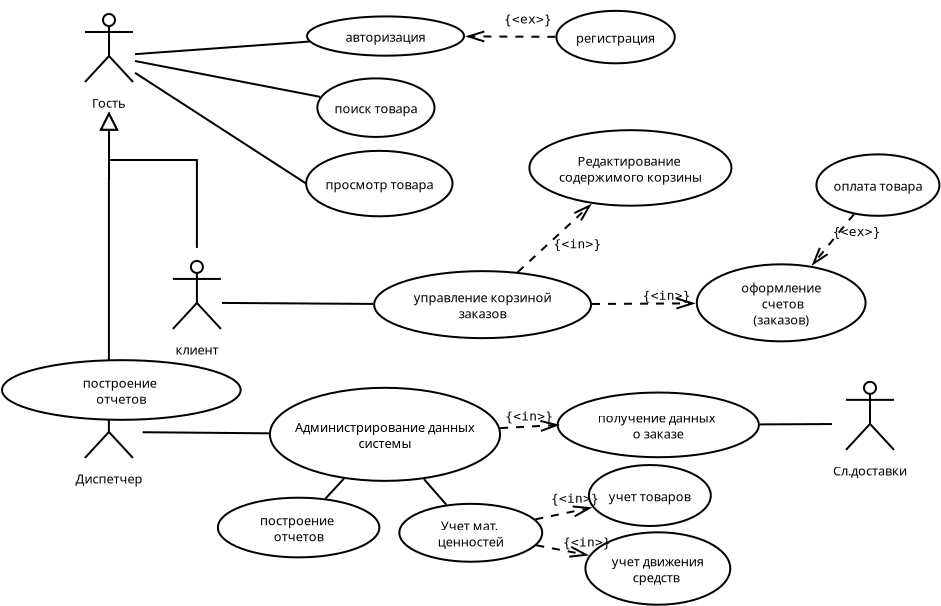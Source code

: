 <?xml version="1.0" encoding="UTF-8"?>
<dia:diagram xmlns:dia="http://www.lysator.liu.se/~alla/dia/">
  <dia:layer name="Тло" visible="true" active="true">
    <dia:object type="Flowchart - Ellipse" version="0" id="O0">
      <dia:attribute name="obj_pos">
        <dia:point val="15.208,15.549"/>
      </dia:attribute>
      <dia:attribute name="obj_bb">
        <dia:rectangle val="15.158,15.499;22.575,18.872"/>
      </dia:attribute>
      <dia:attribute name="elem_corner">
        <dia:point val="15.208,15.549"/>
      </dia:attribute>
      <dia:attribute name="elem_width">
        <dia:real val="7.317"/>
      </dia:attribute>
      <dia:attribute name="elem_height">
        <dia:real val="3.272"/>
      </dia:attribute>
      <dia:attribute name="show_background">
        <dia:boolean val="true"/>
      </dia:attribute>
      <dia:attribute name="padding">
        <dia:real val="0.354"/>
      </dia:attribute>
      <dia:attribute name="text">
        <dia:composite type="text">
          <dia:attribute name="string">
            <dia:string>#просмотр товара#</dia:string>
          </dia:attribute>
          <dia:attribute name="font">
            <dia:font family="sans" style="0" name="Helvetica"/>
          </dia:attribute>
          <dia:attribute name="height">
            <dia:real val="0.8"/>
          </dia:attribute>
          <dia:attribute name="pos">
            <dia:point val="18.867,17.425"/>
          </dia:attribute>
          <dia:attribute name="color">
            <dia:color val="#000000"/>
          </dia:attribute>
          <dia:attribute name="alignment">
            <dia:enum val="1"/>
          </dia:attribute>
        </dia:composite>
      </dia:attribute>
    </dia:object>
    <dia:object type="Flowchart - Ellipse" version="0" id="O1">
      <dia:attribute name="obj_pos">
        <dia:point val="40.84,15.784"/>
      </dia:attribute>
      <dia:attribute name="obj_bb">
        <dia:rectangle val="40.79,15.734;46.8,18.79"/>
      </dia:attribute>
      <dia:attribute name="elem_corner">
        <dia:point val="40.84,15.784"/>
      </dia:attribute>
      <dia:attribute name="elem_width">
        <dia:real val="5.911"/>
      </dia:attribute>
      <dia:attribute name="elem_height">
        <dia:real val="2.955"/>
      </dia:attribute>
      <dia:attribute name="show_background">
        <dia:boolean val="true"/>
      </dia:attribute>
      <dia:attribute name="padding">
        <dia:real val="0.354"/>
      </dia:attribute>
      <dia:attribute name="text">
        <dia:composite type="text">
          <dia:attribute name="string">
            <dia:string>#оплата товара#</dia:string>
          </dia:attribute>
          <dia:attribute name="font">
            <dia:font family="sans" style="0" name="Helvetica"/>
          </dia:attribute>
          <dia:attribute name="height">
            <dia:real val="0.8"/>
          </dia:attribute>
          <dia:attribute name="pos">
            <dia:point val="43.795,17.502"/>
          </dia:attribute>
          <dia:attribute name="color">
            <dia:color val="#000000"/>
          </dia:attribute>
          <dia:attribute name="alignment">
            <dia:enum val="1"/>
          </dia:attribute>
        </dia:composite>
      </dia:attribute>
    </dia:object>
    <dia:object type="UML - Actor" version="0" id="O2">
      <dia:attribute name="obj_pos">
        <dia:point val="9.745,23.153"/>
      </dia:attribute>
      <dia:attribute name="obj_bb">
        <dia:rectangle val="8.445,20.403;11.045,26.626"/>
      </dia:attribute>
      <dia:attribute name="meta">
        <dia:composite type="dict"/>
      </dia:attribute>
      <dia:attribute name="elem_corner">
        <dia:point val="8.495,20.453"/>
      </dia:attribute>
      <dia:attribute name="elem_width">
        <dia:real val="2.5"/>
      </dia:attribute>
      <dia:attribute name="elem_height">
        <dia:real val="5.4"/>
      </dia:attribute>
      <dia:attribute name="line_width">
        <dia:real val="0.1"/>
      </dia:attribute>
      <dia:attribute name="line_colour">
        <dia:color val="#000000"/>
      </dia:attribute>
      <dia:attribute name="fill_colour">
        <dia:color val="#ffffff"/>
      </dia:attribute>
      <dia:attribute name="text">
        <dia:composite type="text">
          <dia:attribute name="string">
            <dia:string>#клиент
#</dia:string>
          </dia:attribute>
          <dia:attribute name="font">
            <dia:font family="sans" style="0" name="Helvetica"/>
          </dia:attribute>
          <dia:attribute name="height">
            <dia:real val="0.8"/>
          </dia:attribute>
          <dia:attribute name="pos">
            <dia:point val="9.745,25.693"/>
          </dia:attribute>
          <dia:attribute name="color">
            <dia:color val="#000000"/>
          </dia:attribute>
          <dia:attribute name="alignment">
            <dia:enum val="1"/>
          </dia:attribute>
        </dia:composite>
      </dia:attribute>
    </dia:object>
    <dia:object type="UML - Actor" version="0" id="O3">
      <dia:attribute name="obj_pos">
        <dia:point val="5.345,29.603"/>
      </dia:attribute>
      <dia:attribute name="obj_bb">
        <dia:rectangle val="3.78,26.853;6.91,32.353"/>
      </dia:attribute>
      <dia:attribute name="meta">
        <dia:composite type="dict"/>
      </dia:attribute>
      <dia:attribute name="elem_corner">
        <dia:point val="4.095,26.903"/>
      </dia:attribute>
      <dia:attribute name="elem_width">
        <dia:real val="2.5"/>
      </dia:attribute>
      <dia:attribute name="elem_height">
        <dia:real val="5.4"/>
      </dia:attribute>
      <dia:attribute name="line_width">
        <dia:real val="0.1"/>
      </dia:attribute>
      <dia:attribute name="line_colour">
        <dia:color val="#000000"/>
      </dia:attribute>
      <dia:attribute name="fill_colour">
        <dia:color val="#ffffff"/>
      </dia:attribute>
      <dia:attribute name="text">
        <dia:composite type="text">
          <dia:attribute name="string">
            <dia:string>#Диспетчер#</dia:string>
          </dia:attribute>
          <dia:attribute name="font">
            <dia:font family="sans" style="0" name="Helvetica"/>
          </dia:attribute>
          <dia:attribute name="height">
            <dia:real val="0.8"/>
          </dia:attribute>
          <dia:attribute name="pos">
            <dia:point val="5.345,32.143"/>
          </dia:attribute>
          <dia:attribute name="color">
            <dia:color val="#000000"/>
          </dia:attribute>
          <dia:attribute name="alignment">
            <dia:enum val="1"/>
          </dia:attribute>
        </dia:composite>
      </dia:attribute>
    </dia:object>
    <dia:object type="Standard - Line" version="0" id="O4">
      <dia:attribute name="obj_pos">
        <dia:point val="10.995,23.153"/>
      </dia:attribute>
      <dia:attribute name="obj_bb">
        <dia:rectangle val="10.945,23.103;18.797,23.254"/>
      </dia:attribute>
      <dia:attribute name="conn_endpoints">
        <dia:point val="10.995,23.153"/>
        <dia:point val="18.747,23.204"/>
      </dia:attribute>
      <dia:attribute name="numcp">
        <dia:int val="1"/>
      </dia:attribute>
      <dia:connections>
        <dia:connection handle="0" to="O2" connection="4"/>
        <dia:connection handle="1" to="O24" connection="16"/>
      </dia:connections>
    </dia:object>
    <dia:object type="Flowchart - Ellipse" version="0" id="O5">
      <dia:attribute name="obj_pos">
        <dia:point val="15.887,11.986"/>
      </dia:attribute>
      <dia:attribute name="obj_bb">
        <dia:rectangle val="15.837,11.937;21.553,14.845"/>
      </dia:attribute>
      <dia:attribute name="elem_corner">
        <dia:point val="15.887,11.986"/>
      </dia:attribute>
      <dia:attribute name="elem_width">
        <dia:real val="5.617"/>
      </dia:attribute>
      <dia:attribute name="elem_height">
        <dia:real val="2.808"/>
      </dia:attribute>
      <dia:attribute name="show_background">
        <dia:boolean val="true"/>
      </dia:attribute>
      <dia:attribute name="padding">
        <dia:real val="0.354"/>
      </dia:attribute>
      <dia:attribute name="text">
        <dia:composite type="text">
          <dia:attribute name="string">
            <dia:string>#поиск товара#</dia:string>
          </dia:attribute>
          <dia:attribute name="font">
            <dia:font family="sans" style="0" name="Helvetica"/>
          </dia:attribute>
          <dia:attribute name="height">
            <dia:real val="0.8"/>
          </dia:attribute>
          <dia:attribute name="pos">
            <dia:point val="18.695,13.631"/>
          </dia:attribute>
          <dia:attribute name="color">
            <dia:color val="#000000"/>
          </dia:attribute>
          <dia:attribute name="alignment">
            <dia:enum val="1"/>
          </dia:attribute>
        </dia:composite>
      </dia:attribute>
    </dia:object>
    <dia:object type="Flowchart - Ellipse" version="0" id="O6">
      <dia:attribute name="obj_pos">
        <dia:point val="13.739,27.536"/>
      </dia:attribute>
      <dia:attribute name="obj_bb">
        <dia:rectangle val="13.69,27.486;24.61,31.962"/>
      </dia:attribute>
      <dia:attribute name="elem_corner">
        <dia:point val="13.739,27.536"/>
      </dia:attribute>
      <dia:attribute name="elem_width">
        <dia:real val="10.821"/>
      </dia:attribute>
      <dia:attribute name="elem_height">
        <dia:real val="4.376"/>
      </dia:attribute>
      <dia:attribute name="show_background">
        <dia:boolean val="true"/>
      </dia:attribute>
      <dia:attribute name="padding">
        <dia:real val="0.354"/>
      </dia:attribute>
      <dia:attribute name="text">
        <dia:composite type="text">
          <dia:attribute name="string">
            <dia:string>#Администрирование данных
системы#</dia:string>
          </dia:attribute>
          <dia:attribute name="font">
            <dia:font family="sans" style="0" name="Helvetica"/>
          </dia:attribute>
          <dia:attribute name="height">
            <dia:real val="0.8"/>
          </dia:attribute>
          <dia:attribute name="pos">
            <dia:point val="19.15,29.564"/>
          </dia:attribute>
          <dia:attribute name="color">
            <dia:color val="#000000"/>
          </dia:attribute>
          <dia:attribute name="alignment">
            <dia:enum val="1"/>
          </dia:attribute>
        </dia:composite>
      </dia:attribute>
    </dia:object>
    <dia:object type="Standard - Line" version="0" id="O7">
      <dia:attribute name="obj_pos">
        <dia:point val="13.697,29.676"/>
      </dia:attribute>
      <dia:attribute name="obj_bb">
        <dia:rectangle val="6.859,29.567;13.747,29.727"/>
      </dia:attribute>
      <dia:attribute name="conn_endpoints">
        <dia:point val="13.697,29.676"/>
        <dia:point val="6.91,29.617"/>
      </dia:attribute>
      <dia:attribute name="numcp">
        <dia:int val="1"/>
      </dia:attribute>
      <dia:connections>
        <dia:connection handle="0" to="O6" connection="16"/>
        <dia:connection handle="1" to="O3" connection="8"/>
      </dia:connections>
    </dia:object>
    <dia:object type="Flowchart - Ellipse" version="0" id="O8">
      <dia:attribute name="obj_pos">
        <dia:point val="27.846,8.605"/>
      </dia:attribute>
      <dia:attribute name="obj_bb">
        <dia:rectangle val="27.796,8.555;33.562,11.167"/>
      </dia:attribute>
      <dia:attribute name="elem_corner">
        <dia:point val="27.846,8.605"/>
      </dia:attribute>
      <dia:attribute name="elem_width">
        <dia:real val="5.666"/>
      </dia:attribute>
      <dia:attribute name="elem_height">
        <dia:real val="2.512"/>
      </dia:attribute>
      <dia:attribute name="show_background">
        <dia:boolean val="true"/>
      </dia:attribute>
      <dia:attribute name="padding">
        <dia:real val="0.354"/>
      </dia:attribute>
      <dia:attribute name="text">
        <dia:composite type="text">
          <dia:attribute name="string">
            <dia:string>#регистрация#</dia:string>
          </dia:attribute>
          <dia:attribute name="font">
            <dia:font family="sans" style="0" name="Helvetica"/>
          </dia:attribute>
          <dia:attribute name="height">
            <dia:real val="0.8"/>
          </dia:attribute>
          <dia:attribute name="pos">
            <dia:point val="30.679,10.101"/>
          </dia:attribute>
          <dia:attribute name="color">
            <dia:color val="#000000"/>
          </dia:attribute>
          <dia:attribute name="alignment">
            <dia:enum val="1"/>
          </dia:attribute>
        </dia:composite>
      </dia:attribute>
    </dia:object>
    <dia:object type="UML - Actor" version="0" id="O9">
      <dia:attribute name="obj_pos">
        <dia:point val="5.35,10.807"/>
      </dia:attribute>
      <dia:attribute name="obj_bb">
        <dia:rectangle val="4.05,8.057;6.65,13.557"/>
      </dia:attribute>
      <dia:attribute name="meta">
        <dia:composite type="dict"/>
      </dia:attribute>
      <dia:attribute name="elem_corner">
        <dia:point val="4.1,8.107"/>
      </dia:attribute>
      <dia:attribute name="elem_width">
        <dia:real val="2.5"/>
      </dia:attribute>
      <dia:attribute name="elem_height">
        <dia:real val="5.4"/>
      </dia:attribute>
      <dia:attribute name="line_width">
        <dia:real val="0.1"/>
      </dia:attribute>
      <dia:attribute name="line_colour">
        <dia:color val="#000000"/>
      </dia:attribute>
      <dia:attribute name="fill_colour">
        <dia:color val="#ffffff"/>
      </dia:attribute>
      <dia:attribute name="text">
        <dia:composite type="text">
          <dia:attribute name="string">
            <dia:string>#Гость#</dia:string>
          </dia:attribute>
          <dia:attribute name="font">
            <dia:font family="sans" style="0" name="Helvetica"/>
          </dia:attribute>
          <dia:attribute name="height">
            <dia:real val="0.8"/>
          </dia:attribute>
          <dia:attribute name="pos">
            <dia:point val="5.35,13.347"/>
          </dia:attribute>
          <dia:attribute name="color">
            <dia:color val="#000000"/>
          </dia:attribute>
          <dia:attribute name="alignment">
            <dia:enum val="1"/>
          </dia:attribute>
        </dia:composite>
      </dia:attribute>
    </dia:object>
    <dia:object type="Standard - Line" version="0" id="O10">
      <dia:attribute name="obj_pos">
        <dia:point val="6.65,11.648"/>
      </dia:attribute>
      <dia:attribute name="obj_bb">
        <dia:rectangle val="6.581,11.579;15.277,17.255"/>
      </dia:attribute>
      <dia:attribute name="conn_endpoints">
        <dia:point val="6.65,11.648"/>
        <dia:point val="15.208,17.186"/>
      </dia:attribute>
      <dia:attribute name="numcp">
        <dia:int val="1"/>
      </dia:attribute>
      <dia:connections>
        <dia:connection handle="0" to="O9" connection="8"/>
        <dia:connection handle="1" to="O0" connection="8"/>
      </dia:connections>
    </dia:object>
    <dia:object type="Flowchart - Ellipse" version="0" id="O11">
      <dia:attribute name="obj_pos">
        <dia:point val="15.323,8.846"/>
      </dia:attribute>
      <dia:attribute name="obj_bb">
        <dia:rectangle val="15.273,8.796;23.08,10.823"/>
      </dia:attribute>
      <dia:attribute name="elem_corner">
        <dia:point val="15.323,8.846"/>
      </dia:attribute>
      <dia:attribute name="elem_width">
        <dia:real val="7.707"/>
      </dia:attribute>
      <dia:attribute name="elem_height">
        <dia:real val="1.927"/>
      </dia:attribute>
      <dia:attribute name="show_background">
        <dia:boolean val="true"/>
      </dia:attribute>
      <dia:attribute name="padding">
        <dia:real val="0.354"/>
      </dia:attribute>
      <dia:attribute name="text">
        <dia:composite type="text">
          <dia:attribute name="string">
            <dia:string>#авторизация#</dia:string>
          </dia:attribute>
          <dia:attribute name="font">
            <dia:font family="sans" style="0" name="Helvetica"/>
          </dia:attribute>
          <dia:attribute name="height">
            <dia:real val="0.8"/>
          </dia:attribute>
          <dia:attribute name="pos">
            <dia:point val="19.176,10.05"/>
          </dia:attribute>
          <dia:attribute name="color">
            <dia:color val="#000000"/>
          </dia:attribute>
          <dia:attribute name="alignment">
            <dia:enum val="1"/>
          </dia:attribute>
        </dia:composite>
      </dia:attribute>
    </dia:object>
    <dia:object type="Standard - Line" version="0" id="O12">
      <dia:attribute name="obj_pos">
        <dia:point val="6.65,11.059"/>
      </dia:attribute>
      <dia:attribute name="obj_bb">
        <dia:rectangle val="6.592,11.0;16.087,12.933"/>
      </dia:attribute>
      <dia:attribute name="conn_endpoints">
        <dia:point val="6.65,11.059"/>
        <dia:point val="16.028,12.874"/>
      </dia:attribute>
      <dia:attribute name="numcp">
        <dia:int val="1"/>
      </dia:attribute>
      <dia:connections>
        <dia:connection handle="0" to="O9" connection="8"/>
        <dia:connection handle="1" to="O5" connection="16"/>
      </dia:connections>
    </dia:object>
    <dia:object type="UML - Generalization" version="1" id="O13">
      <dia:attribute name="obj_pos">
        <dia:point val="5.35,13.557"/>
      </dia:attribute>
      <dia:attribute name="obj_bb">
        <dia:rectangle val="4.5,13.507;9.795,20.453"/>
      </dia:attribute>
      <dia:attribute name="meta">
        <dia:composite type="dict"/>
      </dia:attribute>
      <dia:attribute name="orth_points">
        <dia:point val="5.35,13.557"/>
        <dia:point val="5.35,16.007"/>
        <dia:point val="9.745,16.007"/>
        <dia:point val="9.745,20.403"/>
      </dia:attribute>
      <dia:attribute name="orth_orient">
        <dia:enum val="1"/>
        <dia:enum val="0"/>
        <dia:enum val="1"/>
      </dia:attribute>
      <dia:attribute name="orth_autoroute">
        <dia:boolean val="false"/>
      </dia:attribute>
      <dia:attribute name="text_colour">
        <dia:color val="#000000"/>
      </dia:attribute>
      <dia:attribute name="line_colour">
        <dia:color val="#000000"/>
      </dia:attribute>
      <dia:attribute name="name">
        <dia:string>##</dia:string>
      </dia:attribute>
      <dia:attribute name="stereotype">
        <dia:string>##</dia:string>
      </dia:attribute>
      <dia:connections>
        <dia:connection handle="0" to="O9" connection="8"/>
        <dia:connection handle="1" to="O2" connection="8"/>
      </dia:connections>
    </dia:object>
    <dia:object type="Standard - Line" version="0" id="O14">
      <dia:attribute name="obj_pos">
        <dia:point val="6.65,10.713"/>
      </dia:attribute>
      <dia:attribute name="obj_bb">
        <dia:rectangle val="6.597,10.027;15.477,10.767"/>
      </dia:attribute>
      <dia:attribute name="conn_endpoints">
        <dia:point val="6.65,10.713"/>
        <dia:point val="15.424,10.08"/>
      </dia:attribute>
      <dia:attribute name="numcp">
        <dia:int val="1"/>
      </dia:attribute>
      <dia:connections>
        <dia:connection handle="0" to="O9" connection="8"/>
        <dia:connection handle="1" to="O11" connection="16"/>
      </dia:connections>
    </dia:object>
    <dia:object type="UML - Constraint" version="0" id="O15">
      <dia:attribute name="obj_pos">
        <dia:point val="27.797,9.848"/>
      </dia:attribute>
      <dia:attribute name="obj_bb">
        <dia:rectangle val="23.025,8.577;27.847,10.227"/>
      </dia:attribute>
      <dia:attribute name="meta">
        <dia:composite type="dict"/>
      </dia:attribute>
      <dia:attribute name="conn_endpoints">
        <dia:point val="27.797,9.848"/>
        <dia:point val="23.077,9.827"/>
      </dia:attribute>
      <dia:attribute name="constraint">
        <dia:string>#&lt;ex&gt;#</dia:string>
      </dia:attribute>
      <dia:attribute name="text_pos">
        <dia:point val="25.099,9.177"/>
      </dia:attribute>
      <dia:attribute name="text_colour">
        <dia:color val="#000000"/>
      </dia:attribute>
      <dia:attribute name="line_colour">
        <dia:color val="#000000"/>
      </dia:attribute>
      <dia:connections>
        <dia:connection handle="0" to="O8" connection="16"/>
        <dia:connection handle="1" to="O11" connection="16"/>
      </dia:connections>
    </dia:object>
    <dia:object type="UML - Generalization" version="1" id="O16">
      <dia:attribute name="obj_pos">
        <dia:point val="5.35,13.552"/>
      </dia:attribute>
      <dia:attribute name="obj_bb">
        <dia:rectangle val="4.5,13.502;6.2,26.904"/>
      </dia:attribute>
      <dia:attribute name="meta">
        <dia:composite type="dict"/>
      </dia:attribute>
      <dia:attribute name="orth_points">
        <dia:point val="5.35,13.552"/>
        <dia:point val="5.35,16.957"/>
        <dia:point val="5.345,16.957"/>
        <dia:point val="5.345,26.854"/>
      </dia:attribute>
      <dia:attribute name="orth_orient">
        <dia:enum val="1"/>
        <dia:enum val="0"/>
        <dia:enum val="1"/>
      </dia:attribute>
      <dia:attribute name="orth_autoroute">
        <dia:boolean val="false"/>
      </dia:attribute>
      <dia:attribute name="text_colour">
        <dia:color val="#000000"/>
      </dia:attribute>
      <dia:attribute name="line_colour">
        <dia:color val="#000000"/>
      </dia:attribute>
      <dia:attribute name="name">
        <dia:string>##</dia:string>
      </dia:attribute>
      <dia:attribute name="stereotype">
        <dia:string>##</dia:string>
      </dia:attribute>
      <dia:connections>
        <dia:connection handle="0" to="O9" connection="8"/>
        <dia:connection handle="1" to="O3" connection="8"/>
      </dia:connections>
    </dia:object>
    <dia:object type="Flowchart - Ellipse" version="0" id="O17">
      <dia:attribute name="obj_pos">
        <dia:point val="34.82,21.259"/>
      </dia:attribute>
      <dia:attribute name="obj_bb">
        <dia:rectangle val="34.77,21.209;43.149,25.089"/>
      </dia:attribute>
      <dia:attribute name="elem_corner">
        <dia:point val="34.82,21.259"/>
      </dia:attribute>
      <dia:attribute name="elem_width">
        <dia:real val="8.279"/>
      </dia:attribute>
      <dia:attribute name="elem_height">
        <dia:real val="3.78"/>
      </dia:attribute>
      <dia:attribute name="show_background">
        <dia:boolean val="true"/>
      </dia:attribute>
      <dia:attribute name="padding">
        <dia:real val="0.354"/>
      </dia:attribute>
      <dia:attribute name="text">
        <dia:composite type="text">
          <dia:attribute name="string">
            <dia:string>#оформление
 счетов
(заказов)#</dia:string>
          </dia:attribute>
          <dia:attribute name="font">
            <dia:font family="sans" style="0" name="Helvetica"/>
          </dia:attribute>
          <dia:attribute name="height">
            <dia:real val="0.8"/>
          </dia:attribute>
          <dia:attribute name="pos">
            <dia:point val="38.96,22.589"/>
          </dia:attribute>
          <dia:attribute name="color">
            <dia:color val="#000000"/>
          </dia:attribute>
          <dia:attribute name="alignment">
            <dia:enum val="1"/>
          </dia:attribute>
        </dia:composite>
      </dia:attribute>
    </dia:object>
    <dia:object type="Flowchart - Ellipse" version="0" id="O18">
      <dia:attribute name="obj_pos">
        <dia:point val="-9.698e+014,26.015"/>
      </dia:attribute>
      <dia:attribute name="obj_bb">
        <dia:rectangle val="-9.698e+014,25.965;-9.698e+014,29.048"/>
      </dia:attribute>
      <dia:attribute name="elem_corner">
        <dia:point val="-9.698e+014,26.015"/>
      </dia:attribute>
      <dia:attribute name="elem_width">
        <dia:real val="11.932"/>
      </dia:attribute>
      <dia:attribute name="elem_height">
        <dia:real val="2.983"/>
      </dia:attribute>
      <dia:attribute name="show_background">
        <dia:boolean val="true"/>
      </dia:attribute>
      <dia:attribute name="padding">
        <dia:real val="0.354"/>
      </dia:attribute>
      <dia:attribute name="text">
        <dia:composite type="text">
          <dia:attribute name="string">
            <dia:string>#построение 
отчетов#</dia:string>
          </dia:attribute>
          <dia:attribute name="font">
            <dia:font family="sans" style="0" name="Helvetica"/>
          </dia:attribute>
          <dia:attribute name="height">
            <dia:real val="0.8"/>
          </dia:attribute>
          <dia:attribute name="pos">
            <dia:point val="-9.698e+014,27.347"/>
          </dia:attribute>
          <dia:attribute name="color">
            <dia:color val="#000000"/>
          </dia:attribute>
          <dia:attribute name="alignment">
            <dia:enum val="1"/>
          </dia:attribute>
        </dia:composite>
      </dia:attribute>
    </dia:object>
    <dia:object type="Flowchart - Ellipse" version="0" id="O19">
      <dia:attribute name="obj_pos">
        <dia:point val="10.795,32.892"/>
      </dia:attribute>
      <dia:attribute name="obj_bb">
        <dia:rectangle val="10.745,32.843;18.916,35.925"/>
      </dia:attribute>
      <dia:attribute name="elem_corner">
        <dia:point val="10.795,32.892"/>
      </dia:attribute>
      <dia:attribute name="elem_width">
        <dia:real val="8.071"/>
      </dia:attribute>
      <dia:attribute name="elem_height">
        <dia:real val="2.983"/>
      </dia:attribute>
      <dia:attribute name="show_background">
        <dia:boolean val="true"/>
      </dia:attribute>
      <dia:attribute name="padding">
        <dia:real val="0.354"/>
      </dia:attribute>
      <dia:attribute name="text">
        <dia:composite type="text">
          <dia:attribute name="string">
            <dia:string>#построение 
отчетов#</dia:string>
          </dia:attribute>
          <dia:attribute name="font">
            <dia:font family="sans" style="0" name="Helvetica"/>
          </dia:attribute>
          <dia:attribute name="height">
            <dia:real val="0.8"/>
          </dia:attribute>
          <dia:attribute name="pos">
            <dia:point val="14.83,34.224"/>
          </dia:attribute>
          <dia:attribute name="color">
            <dia:color val="#000000"/>
          </dia:attribute>
          <dia:attribute name="alignment">
            <dia:enum val="1"/>
          </dia:attribute>
        </dia:composite>
      </dia:attribute>
    </dia:object>
    <dia:object type="Standard - Line" version="0" id="O20">
      <dia:attribute name="obj_pos">
        <dia:point val="17.217,31.81"/>
      </dia:attribute>
      <dia:attribute name="obj_bb">
        <dia:rectangle val="16.102,31.739;17.287,33.007"/>
      </dia:attribute>
      <dia:attribute name="conn_endpoints">
        <dia:point val="17.217,31.81"/>
        <dia:point val="16.172,32.936"/>
      </dia:attribute>
      <dia:attribute name="numcp">
        <dia:int val="1"/>
      </dia:attribute>
      <dia:connections>
        <dia:connection handle="0" to="O6" connection="16"/>
        <dia:connection handle="1" to="O19" connection="16"/>
      </dia:connections>
    </dia:object>
    <dia:object type="UML - Actor" version="0" id="O21">
      <dia:attribute name="obj_pos">
        <dia:point val="43.4,29.2"/>
      </dia:attribute>
      <dia:attribute name="obj_bb">
        <dia:rectangle val="41.608,26.45;45.193,31.95"/>
      </dia:attribute>
      <dia:attribute name="meta">
        <dia:composite type="dict"/>
      </dia:attribute>
      <dia:attribute name="elem_corner">
        <dia:point val="42.15,26.5"/>
      </dia:attribute>
      <dia:attribute name="elem_width">
        <dia:real val="2.5"/>
      </dia:attribute>
      <dia:attribute name="elem_height">
        <dia:real val="5.4"/>
      </dia:attribute>
      <dia:attribute name="line_width">
        <dia:real val="0.1"/>
      </dia:attribute>
      <dia:attribute name="line_colour">
        <dia:color val="#000000"/>
      </dia:attribute>
      <dia:attribute name="fill_colour">
        <dia:color val="#ffffff"/>
      </dia:attribute>
      <dia:attribute name="text">
        <dia:composite type="text">
          <dia:attribute name="string">
            <dia:string>#Сл.доставки#</dia:string>
          </dia:attribute>
          <dia:attribute name="font">
            <dia:font family="sans" style="0" name="Helvetica"/>
          </dia:attribute>
          <dia:attribute name="height">
            <dia:real val="0.8"/>
          </dia:attribute>
          <dia:attribute name="pos">
            <dia:point val="43.4,31.74"/>
          </dia:attribute>
          <dia:attribute name="color">
            <dia:color val="#000000"/>
          </dia:attribute>
          <dia:attribute name="alignment">
            <dia:enum val="1"/>
          </dia:attribute>
        </dia:composite>
      </dia:attribute>
    </dia:object>
    <dia:object type="Flowchart - Ellipse" version="0" id="O22">
      <dia:attribute name="obj_pos">
        <dia:point val="27.9,27.671"/>
      </dia:attribute>
      <dia:attribute name="obj_bb">
        <dia:rectangle val="27.85,27.621;37.778,30.881"/>
      </dia:attribute>
      <dia:attribute name="elem_corner">
        <dia:point val="27.9,27.671"/>
      </dia:attribute>
      <dia:attribute name="elem_width">
        <dia:real val="9.828"/>
      </dia:attribute>
      <dia:attribute name="elem_height">
        <dia:real val="3.16"/>
      </dia:attribute>
      <dia:attribute name="show_background">
        <dia:boolean val="true"/>
      </dia:attribute>
      <dia:attribute name="padding">
        <dia:real val="0.354"/>
      </dia:attribute>
      <dia:attribute name="text">
        <dia:composite type="text">
          <dia:attribute name="string">
            <dia:string>#получение данных 
о заказе#</dia:string>
          </dia:attribute>
          <dia:attribute name="font">
            <dia:font family="sans" style="0" name="Helvetica"/>
          </dia:attribute>
          <dia:attribute name="height">
            <dia:real val="0.8"/>
          </dia:attribute>
          <dia:attribute name="pos">
            <dia:point val="32.814,29.091"/>
          </dia:attribute>
          <dia:attribute name="color">
            <dia:color val="#000000"/>
          </dia:attribute>
          <dia:attribute name="alignment">
            <dia:enum val="1"/>
          </dia:attribute>
        </dia:composite>
      </dia:attribute>
    </dia:object>
    <dia:object type="UML - Constraint" version="0" id="O23">
      <dia:attribute name="obj_pos">
        <dia:point val="24.561,29.431"/>
      </dia:attribute>
      <dia:attribute name="obj_bb">
        <dia:rectangle val="24.509,28.43;27.972,29.653"/>
      </dia:attribute>
      <dia:attribute name="meta">
        <dia:composite type="dict"/>
      </dia:attribute>
      <dia:attribute name="conn_endpoints">
        <dia:point val="24.561,29.431"/>
        <dia:point val="27.9,29.251"/>
      </dia:attribute>
      <dia:attribute name="constraint">
        <dia:string>#&lt;in&gt;#</dia:string>
      </dia:attribute>
      <dia:attribute name="text_pos">
        <dia:point val="25.168,29.03"/>
      </dia:attribute>
      <dia:attribute name="text_colour">
        <dia:color val="#000000"/>
      </dia:attribute>
      <dia:attribute name="line_colour">
        <dia:color val="#000000"/>
      </dia:attribute>
      <dia:connections>
        <dia:connection handle="0" to="O6" connection="16"/>
        <dia:connection handle="1" to="O22" connection="8"/>
      </dia:connections>
    </dia:object>
    <dia:object type="Flowchart - Ellipse" version="0" id="O24">
      <dia:attribute name="obj_pos">
        <dia:point val="18.795,21.621"/>
      </dia:attribute>
      <dia:attribute name="obj_bb">
        <dia:rectangle val="18.745,21.571;29.317,24.906"/>
      </dia:attribute>
      <dia:attribute name="elem_corner">
        <dia:point val="18.795,21.621"/>
      </dia:attribute>
      <dia:attribute name="elem_width">
        <dia:real val="10.471"/>
      </dia:attribute>
      <dia:attribute name="elem_height">
        <dia:real val="3.236"/>
      </dia:attribute>
      <dia:attribute name="show_background">
        <dia:boolean val="true"/>
      </dia:attribute>
      <dia:attribute name="padding">
        <dia:real val="0.354"/>
      </dia:attribute>
      <dia:attribute name="text">
        <dia:composite type="text">
          <dia:attribute name="string">
            <dia:string>#управление корзиной
заказов#</dia:string>
          </dia:attribute>
          <dia:attribute name="font">
            <dia:font family="sans" style="0" name="Helvetica"/>
          </dia:attribute>
          <dia:attribute name="height">
            <dia:real val="0.8"/>
          </dia:attribute>
          <dia:attribute name="pos">
            <dia:point val="24.031,23.078"/>
          </dia:attribute>
          <dia:attribute name="color">
            <dia:color val="#000000"/>
          </dia:attribute>
          <dia:attribute name="alignment">
            <dia:enum val="1"/>
          </dia:attribute>
        </dia:composite>
      </dia:attribute>
    </dia:object>
    <dia:object type="Flowchart - Ellipse" version="0" id="O25">
      <dia:attribute name="obj_pos">
        <dia:point val="29.345,31.259"/>
      </dia:attribute>
      <dia:attribute name="obj_bb">
        <dia:rectangle val="29.295,31.209;35.489,34.356"/>
      </dia:attribute>
      <dia:attribute name="elem_corner">
        <dia:point val="29.345,31.259"/>
      </dia:attribute>
      <dia:attribute name="elem_width">
        <dia:real val="6.095"/>
      </dia:attribute>
      <dia:attribute name="elem_height">
        <dia:real val="3.047"/>
      </dia:attribute>
      <dia:attribute name="show_background">
        <dia:boolean val="true"/>
      </dia:attribute>
      <dia:attribute name="padding">
        <dia:real val="0.354"/>
      </dia:attribute>
      <dia:attribute name="text">
        <dia:composite type="text">
          <dia:attribute name="string">
            <dia:string>#учет товаров#</dia:string>
          </dia:attribute>
          <dia:attribute name="font">
            <dia:font family="sans" style="0" name="Helvetica"/>
          </dia:attribute>
          <dia:attribute name="height">
            <dia:real val="0.8"/>
          </dia:attribute>
          <dia:attribute name="pos">
            <dia:point val="32.392,33.022"/>
          </dia:attribute>
          <dia:attribute name="color">
            <dia:color val="#000000"/>
          </dia:attribute>
          <dia:attribute name="alignment">
            <dia:enum val="1"/>
          </dia:attribute>
        </dia:composite>
      </dia:attribute>
    </dia:object>
    <dia:object type="Flowchart - Ellipse" version="0" id="O26">
      <dia:attribute name="obj_pos">
        <dia:point val="29.276,34.674"/>
      </dia:attribute>
      <dia:attribute name="obj_bb">
        <dia:rectangle val="29.226,34.624;36.359,38.241"/>
      </dia:attribute>
      <dia:attribute name="elem_corner">
        <dia:point val="29.276,34.674"/>
      </dia:attribute>
      <dia:attribute name="elem_width">
        <dia:real val="7.033"/>
      </dia:attribute>
      <dia:attribute name="elem_height">
        <dia:real val="3.517"/>
      </dia:attribute>
      <dia:attribute name="show_background">
        <dia:boolean val="true"/>
      </dia:attribute>
      <dia:attribute name="padding">
        <dia:real val="0.354"/>
      </dia:attribute>
      <dia:attribute name="text">
        <dia:composite type="text">
          <dia:attribute name="string">
            <dia:string>#учет движения
средств #</dia:string>
          </dia:attribute>
          <dia:attribute name="font">
            <dia:font family="sans" style="0" name="Helvetica"/>
          </dia:attribute>
          <dia:attribute name="height">
            <dia:real val="0.8"/>
          </dia:attribute>
          <dia:attribute name="pos">
            <dia:point val="32.792,36.272"/>
          </dia:attribute>
          <dia:attribute name="color">
            <dia:color val="#000000"/>
          </dia:attribute>
          <dia:attribute name="alignment">
            <dia:enum val="1"/>
          </dia:attribute>
        </dia:composite>
      </dia:attribute>
    </dia:object>
    <dia:object type="Standard - Line" version="0" id="O27">
      <dia:attribute name="obj_pos">
        <dia:point val="37.778,29.227"/>
      </dia:attribute>
      <dia:attribute name="obj_bb">
        <dia:rectangle val="37.728,29.158;41.658,29.277"/>
      </dia:attribute>
      <dia:attribute name="conn_endpoints">
        <dia:point val="37.778,29.227"/>
        <dia:point val="41.607,29.209"/>
      </dia:attribute>
      <dia:attribute name="numcp">
        <dia:int val="1"/>
      </dia:attribute>
      <dia:connections>
        <dia:connection handle="0" to="O22" connection="16"/>
        <dia:connection handle="1" to="O21" connection="8"/>
      </dia:connections>
    </dia:object>
    <dia:object type="Flowchart - Ellipse" version="0" id="O28">
      <dia:attribute name="obj_pos">
        <dia:point val="26.584,14.595"/>
      </dia:attribute>
      <dia:attribute name="obj_bb">
        <dia:rectangle val="26.534,14.545;36.309,18.262"/>
      </dia:attribute>
      <dia:attribute name="elem_corner">
        <dia:point val="26.584,14.595"/>
      </dia:attribute>
      <dia:attribute name="elem_width">
        <dia:real val="9.675"/>
      </dia:attribute>
      <dia:attribute name="elem_height">
        <dia:real val="3.617"/>
      </dia:attribute>
      <dia:attribute name="show_background">
        <dia:boolean val="true"/>
      </dia:attribute>
      <dia:attribute name="padding">
        <dia:real val="0.354"/>
      </dia:attribute>
      <dia:attribute name="text">
        <dia:composite type="text">
          <dia:attribute name="string">
            <dia:string>#Редактирование 
содержимого корзины#</dia:string>
          </dia:attribute>
          <dia:attribute name="font">
            <dia:font family="sans" style="0" name="Helvetica"/>
          </dia:attribute>
          <dia:attribute name="height">
            <dia:real val="0.8"/>
          </dia:attribute>
          <dia:attribute name="pos">
            <dia:point val="31.422,16.244"/>
          </dia:attribute>
          <dia:attribute name="color">
            <dia:color val="#000000"/>
          </dia:attribute>
          <dia:attribute name="alignment">
            <dia:enum val="1"/>
          </dia:attribute>
        </dia:composite>
      </dia:attribute>
    </dia:object>
    <dia:object type="UML - Constraint" version="0" id="O29">
      <dia:attribute name="obj_pos">
        <dia:point val="25.723,21.673"/>
      </dia:attribute>
      <dia:attribute name="obj_bb">
        <dia:rectangle val="25.653,17.787;29.889,21.744"/>
      </dia:attribute>
      <dia:attribute name="meta">
        <dia:composite type="dict"/>
      </dia:attribute>
      <dia:attribute name="conn_endpoints">
        <dia:point val="25.723,21.673"/>
        <dia:point val="29.572,18.114"/>
      </dia:attribute>
      <dia:attribute name="constraint">
        <dia:string>#&lt;in&gt;#</dia:string>
      </dia:attribute>
      <dia:attribute name="text_pos">
        <dia:point val="27.579,20.417"/>
      </dia:attribute>
      <dia:attribute name="text_colour">
        <dia:color val="#000000"/>
      </dia:attribute>
      <dia:attribute name="line_colour">
        <dia:color val="#000000"/>
      </dia:attribute>
      <dia:connections>
        <dia:connection handle="0" to="O24" connection="16"/>
        <dia:connection handle="1" to="O28" connection="16"/>
      </dia:connections>
    </dia:object>
    <dia:object type="UML - Constraint" version="0" id="O30">
      <dia:attribute name="obj_pos">
        <dia:point val="29.312,23.207"/>
      </dia:attribute>
      <dia:attribute name="obj_bb">
        <dia:rectangle val="29.262,22.39;34.823,23.575"/>
      </dia:attribute>
      <dia:attribute name="meta">
        <dia:composite type="dict"/>
      </dia:attribute>
      <dia:attribute name="conn_endpoints">
        <dia:point val="29.312,23.207"/>
        <dia:point val="34.771,23.174"/>
      </dia:attribute>
      <dia:attribute name="constraint">
        <dia:string>#&lt;in&gt;#</dia:string>
      </dia:attribute>
      <dia:attribute name="text_pos">
        <dia:point val="32.041,22.991"/>
      </dia:attribute>
      <dia:attribute name="text_colour">
        <dia:color val="#000000"/>
      </dia:attribute>
      <dia:attribute name="line_colour">
        <dia:color val="#000000"/>
      </dia:attribute>
      <dia:connections>
        <dia:connection handle="0" to="O24" connection="16"/>
        <dia:connection handle="1" to="O17" connection="16"/>
      </dia:connections>
    </dia:object>
    <dia:object type="UML - Constraint" version="0" id="O31">
      <dia:attribute name="obj_pos">
        <dia:point val="42.642,18.666"/>
      </dia:attribute>
      <dia:attribute name="obj_bb">
        <dia:rectangle val="40.104,18.596;43.853,21.633"/>
      </dia:attribute>
      <dia:attribute name="meta">
        <dia:composite type="dict"/>
      </dia:attribute>
      <dia:attribute name="conn_endpoints">
        <dia:point val="42.642,18.666"/>
        <dia:point val="40.445,21.341"/>
      </dia:attribute>
      <dia:attribute name="constraint">
        <dia:string>#&lt;ex&gt;#</dia:string>
      </dia:attribute>
      <dia:attribute name="text_pos">
        <dia:point val="41.543,19.803"/>
      </dia:attribute>
      <dia:attribute name="text_colour">
        <dia:color val="#000000"/>
      </dia:attribute>
      <dia:attribute name="line_colour">
        <dia:color val="#000000"/>
      </dia:attribute>
      <dia:connections>
        <dia:connection handle="0" to="O1" connection="16"/>
        <dia:connection handle="1" to="O17" connection="16"/>
      </dia:connections>
    </dia:object>
    <dia:object type="Flowchart - Ellipse" version="0" id="O32">
      <dia:attribute name="obj_pos">
        <dia:point val="19.944,33.229"/>
      </dia:attribute>
      <dia:attribute name="obj_bb">
        <dia:rectangle val="19.893,33.179;26.983,36.112"/>
      </dia:attribute>
      <dia:attribute name="elem_corner">
        <dia:point val="19.944,33.229"/>
      </dia:attribute>
      <dia:attribute name="elem_width">
        <dia:real val="6.99"/>
      </dia:attribute>
      <dia:attribute name="elem_height">
        <dia:real val="2.834"/>
      </dia:attribute>
      <dia:attribute name="show_background">
        <dia:boolean val="true"/>
      </dia:attribute>
      <dia:attribute name="padding">
        <dia:real val="0.354"/>
      </dia:attribute>
      <dia:attribute name="text">
        <dia:composite type="text">
          <dia:attribute name="string">
            <dia:string>#Учет мат. 
ценностей#</dia:string>
          </dia:attribute>
          <dia:attribute name="font">
            <dia:font family="sans" style="0" name="Helvetica"/>
          </dia:attribute>
          <dia:attribute name="height">
            <dia:real val="0.8"/>
          </dia:attribute>
          <dia:attribute name="pos">
            <dia:point val="23.438,34.485"/>
          </dia:attribute>
          <dia:attribute name="color">
            <dia:color val="#000000"/>
          </dia:attribute>
          <dia:attribute name="alignment">
            <dia:enum val="1"/>
          </dia:attribute>
        </dia:composite>
      </dia:attribute>
    </dia:object>
    <dia:object type="Standard - Line" version="0" id="O33">
      <dia:attribute name="obj_pos">
        <dia:point val="20.981,31.825"/>
      </dia:attribute>
      <dia:attribute name="obj_bb">
        <dia:rectangle val="20.91,31.754;22.312,33.342"/>
      </dia:attribute>
      <dia:attribute name="conn_endpoints">
        <dia:point val="20.981,31.825"/>
        <dia:point val="22.241,33.272"/>
      </dia:attribute>
      <dia:attribute name="numcp">
        <dia:int val="1"/>
      </dia:attribute>
      <dia:connections>
        <dia:connection handle="0" to="O6" connection="16"/>
        <dia:connection handle="1" to="O32" connection="16"/>
      </dia:connections>
    </dia:object>
    <dia:object type="UML - Constraint" version="0" id="O34">
      <dia:attribute name="obj_pos">
        <dia:point val="26.647,35.258"/>
      </dia:attribute>
      <dia:attribute name="obj_bb">
        <dia:rectangle val="26.588,34.727;30.362,36.198"/>
      </dia:attribute>
      <dia:attribute name="meta">
        <dia:composite type="dict"/>
      </dia:attribute>
      <dia:attribute name="conn_endpoints">
        <dia:point val="26.647,35.258"/>
        <dia:point val="29.458,35.795"/>
      </dia:attribute>
      <dia:attribute name="constraint">
        <dia:string>#&lt;in&gt;#</dia:string>
      </dia:attribute>
      <dia:attribute name="text_pos">
        <dia:point val="28.052,35.327"/>
      </dia:attribute>
      <dia:attribute name="text_colour">
        <dia:color val="#000000"/>
      </dia:attribute>
      <dia:attribute name="line_colour">
        <dia:color val="#000000"/>
      </dia:attribute>
      <dia:connections>
        <dia:connection handle="0" to="O32" connection="16"/>
        <dia:connection handle="1" to="O26" connection="16"/>
      </dia:connections>
    </dia:object>
    <dia:object type="UML - Constraint" version="0" id="O35">
      <dia:attribute name="obj_pos">
        <dia:point val="26.596,33.988"/>
      </dia:attribute>
      <dia:attribute name="obj_bb">
        <dia:rectangle val="26.537,32.549;29.756,34.048"/>
      </dia:attribute>
      <dia:attribute name="meta">
        <dia:composite type="dict"/>
      </dia:attribute>
      <dia:attribute name="conn_endpoints">
        <dia:point val="26.596,33.988"/>
        <dia:point val="29.53,33.378"/>
      </dia:attribute>
      <dia:attribute name="constraint">
        <dia:string>#&lt;in&gt;#</dia:string>
      </dia:attribute>
      <dia:attribute name="text_pos">
        <dia:point val="27.446,33.149"/>
      </dia:attribute>
      <dia:attribute name="text_colour">
        <dia:color val="#000000"/>
      </dia:attribute>
      <dia:attribute name="line_colour">
        <dia:color val="#000000"/>
      </dia:attribute>
      <dia:connections>
        <dia:connection handle="0" to="O32" connection="16"/>
        <dia:connection handle="1" to="O25" connection="16"/>
      </dia:connections>
    </dia:object>
  </dia:layer>
</dia:diagram>
